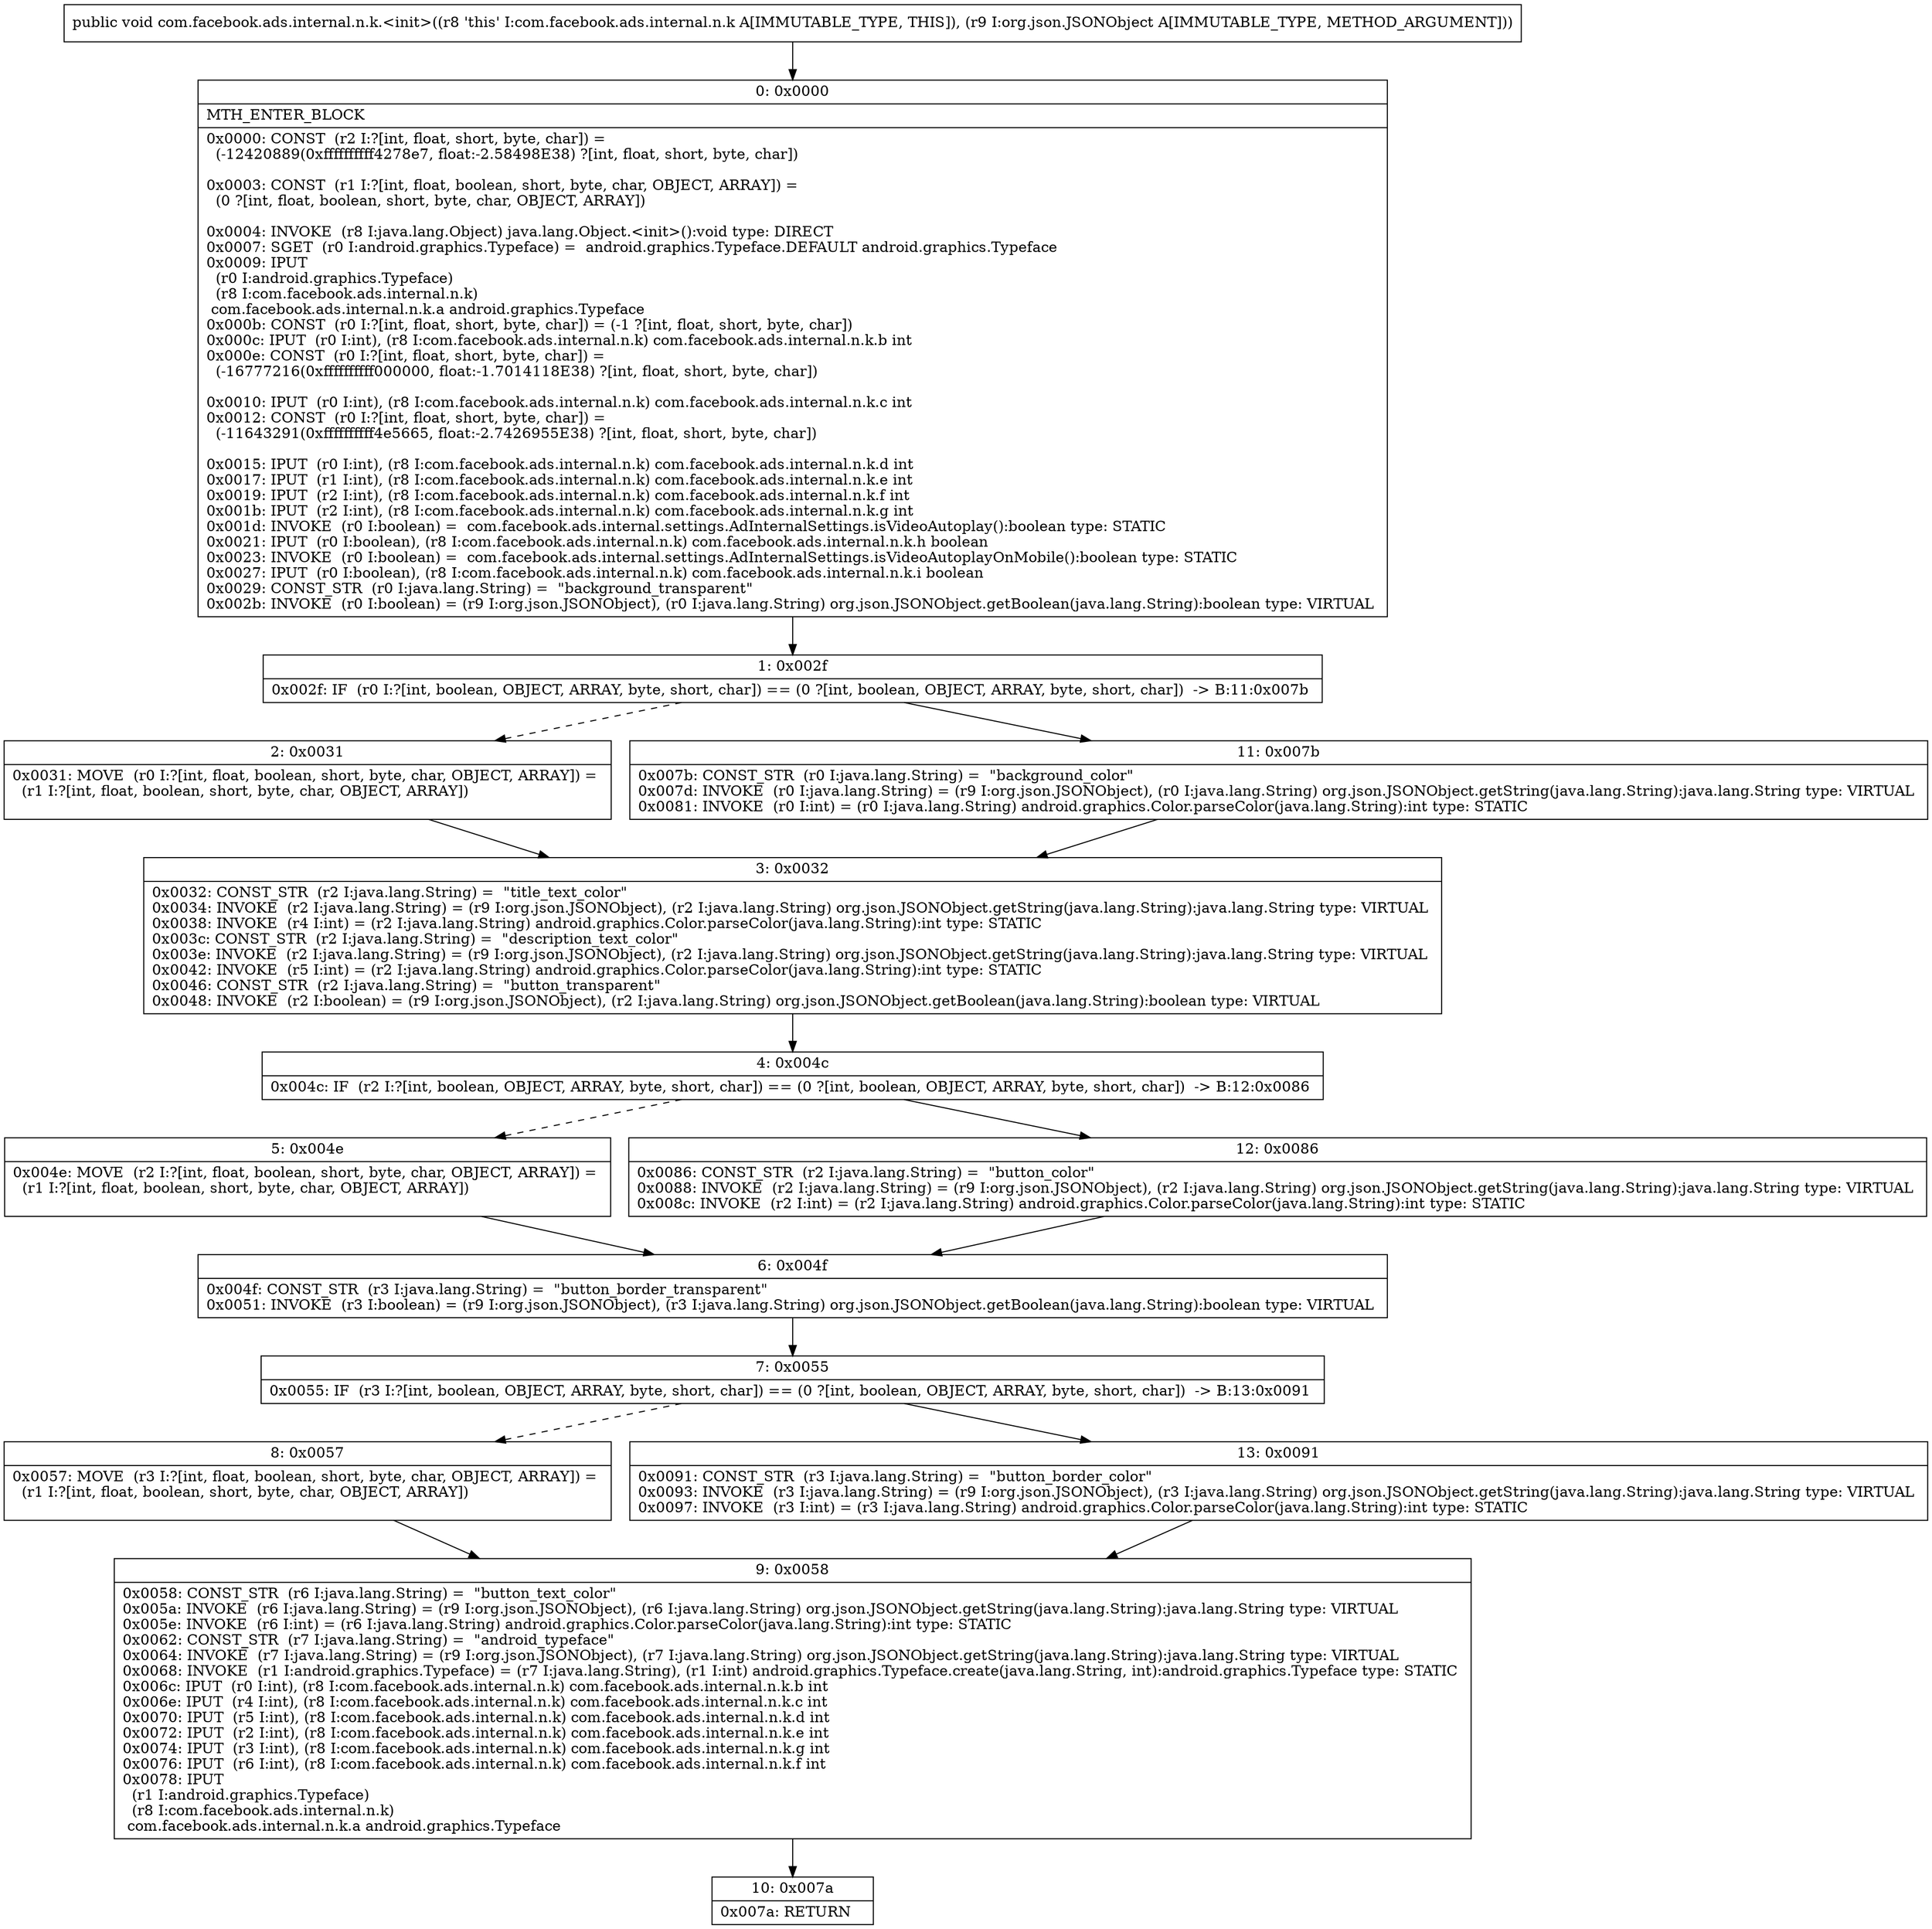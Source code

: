 digraph "CFG forcom.facebook.ads.internal.n.k.\<init\>(Lorg\/json\/JSONObject;)V" {
Node_0 [shape=record,label="{0\:\ 0x0000|MTH_ENTER_BLOCK\l|0x0000: CONST  (r2 I:?[int, float, short, byte, char]) = \l  (\-12420889(0xffffffffff4278e7, float:\-2.58498E38) ?[int, float, short, byte, char])\l \l0x0003: CONST  (r1 I:?[int, float, boolean, short, byte, char, OBJECT, ARRAY]) = \l  (0 ?[int, float, boolean, short, byte, char, OBJECT, ARRAY])\l \l0x0004: INVOKE  (r8 I:java.lang.Object) java.lang.Object.\<init\>():void type: DIRECT \l0x0007: SGET  (r0 I:android.graphics.Typeface) =  android.graphics.Typeface.DEFAULT android.graphics.Typeface \l0x0009: IPUT  \l  (r0 I:android.graphics.Typeface)\l  (r8 I:com.facebook.ads.internal.n.k)\l com.facebook.ads.internal.n.k.a android.graphics.Typeface \l0x000b: CONST  (r0 I:?[int, float, short, byte, char]) = (\-1 ?[int, float, short, byte, char]) \l0x000c: IPUT  (r0 I:int), (r8 I:com.facebook.ads.internal.n.k) com.facebook.ads.internal.n.k.b int \l0x000e: CONST  (r0 I:?[int, float, short, byte, char]) = \l  (\-16777216(0xffffffffff000000, float:\-1.7014118E38) ?[int, float, short, byte, char])\l \l0x0010: IPUT  (r0 I:int), (r8 I:com.facebook.ads.internal.n.k) com.facebook.ads.internal.n.k.c int \l0x0012: CONST  (r0 I:?[int, float, short, byte, char]) = \l  (\-11643291(0xffffffffff4e5665, float:\-2.7426955E38) ?[int, float, short, byte, char])\l \l0x0015: IPUT  (r0 I:int), (r8 I:com.facebook.ads.internal.n.k) com.facebook.ads.internal.n.k.d int \l0x0017: IPUT  (r1 I:int), (r8 I:com.facebook.ads.internal.n.k) com.facebook.ads.internal.n.k.e int \l0x0019: IPUT  (r2 I:int), (r8 I:com.facebook.ads.internal.n.k) com.facebook.ads.internal.n.k.f int \l0x001b: IPUT  (r2 I:int), (r8 I:com.facebook.ads.internal.n.k) com.facebook.ads.internal.n.k.g int \l0x001d: INVOKE  (r0 I:boolean) =  com.facebook.ads.internal.settings.AdInternalSettings.isVideoAutoplay():boolean type: STATIC \l0x0021: IPUT  (r0 I:boolean), (r8 I:com.facebook.ads.internal.n.k) com.facebook.ads.internal.n.k.h boolean \l0x0023: INVOKE  (r0 I:boolean) =  com.facebook.ads.internal.settings.AdInternalSettings.isVideoAutoplayOnMobile():boolean type: STATIC \l0x0027: IPUT  (r0 I:boolean), (r8 I:com.facebook.ads.internal.n.k) com.facebook.ads.internal.n.k.i boolean \l0x0029: CONST_STR  (r0 I:java.lang.String) =  \"background_transparent\" \l0x002b: INVOKE  (r0 I:boolean) = (r9 I:org.json.JSONObject), (r0 I:java.lang.String) org.json.JSONObject.getBoolean(java.lang.String):boolean type: VIRTUAL \l}"];
Node_1 [shape=record,label="{1\:\ 0x002f|0x002f: IF  (r0 I:?[int, boolean, OBJECT, ARRAY, byte, short, char]) == (0 ?[int, boolean, OBJECT, ARRAY, byte, short, char])  \-\> B:11:0x007b \l}"];
Node_2 [shape=record,label="{2\:\ 0x0031|0x0031: MOVE  (r0 I:?[int, float, boolean, short, byte, char, OBJECT, ARRAY]) = \l  (r1 I:?[int, float, boolean, short, byte, char, OBJECT, ARRAY])\l \l}"];
Node_3 [shape=record,label="{3\:\ 0x0032|0x0032: CONST_STR  (r2 I:java.lang.String) =  \"title_text_color\" \l0x0034: INVOKE  (r2 I:java.lang.String) = (r9 I:org.json.JSONObject), (r2 I:java.lang.String) org.json.JSONObject.getString(java.lang.String):java.lang.String type: VIRTUAL \l0x0038: INVOKE  (r4 I:int) = (r2 I:java.lang.String) android.graphics.Color.parseColor(java.lang.String):int type: STATIC \l0x003c: CONST_STR  (r2 I:java.lang.String) =  \"description_text_color\" \l0x003e: INVOKE  (r2 I:java.lang.String) = (r9 I:org.json.JSONObject), (r2 I:java.lang.String) org.json.JSONObject.getString(java.lang.String):java.lang.String type: VIRTUAL \l0x0042: INVOKE  (r5 I:int) = (r2 I:java.lang.String) android.graphics.Color.parseColor(java.lang.String):int type: STATIC \l0x0046: CONST_STR  (r2 I:java.lang.String) =  \"button_transparent\" \l0x0048: INVOKE  (r2 I:boolean) = (r9 I:org.json.JSONObject), (r2 I:java.lang.String) org.json.JSONObject.getBoolean(java.lang.String):boolean type: VIRTUAL \l}"];
Node_4 [shape=record,label="{4\:\ 0x004c|0x004c: IF  (r2 I:?[int, boolean, OBJECT, ARRAY, byte, short, char]) == (0 ?[int, boolean, OBJECT, ARRAY, byte, short, char])  \-\> B:12:0x0086 \l}"];
Node_5 [shape=record,label="{5\:\ 0x004e|0x004e: MOVE  (r2 I:?[int, float, boolean, short, byte, char, OBJECT, ARRAY]) = \l  (r1 I:?[int, float, boolean, short, byte, char, OBJECT, ARRAY])\l \l}"];
Node_6 [shape=record,label="{6\:\ 0x004f|0x004f: CONST_STR  (r3 I:java.lang.String) =  \"button_border_transparent\" \l0x0051: INVOKE  (r3 I:boolean) = (r9 I:org.json.JSONObject), (r3 I:java.lang.String) org.json.JSONObject.getBoolean(java.lang.String):boolean type: VIRTUAL \l}"];
Node_7 [shape=record,label="{7\:\ 0x0055|0x0055: IF  (r3 I:?[int, boolean, OBJECT, ARRAY, byte, short, char]) == (0 ?[int, boolean, OBJECT, ARRAY, byte, short, char])  \-\> B:13:0x0091 \l}"];
Node_8 [shape=record,label="{8\:\ 0x0057|0x0057: MOVE  (r3 I:?[int, float, boolean, short, byte, char, OBJECT, ARRAY]) = \l  (r1 I:?[int, float, boolean, short, byte, char, OBJECT, ARRAY])\l \l}"];
Node_9 [shape=record,label="{9\:\ 0x0058|0x0058: CONST_STR  (r6 I:java.lang.String) =  \"button_text_color\" \l0x005a: INVOKE  (r6 I:java.lang.String) = (r9 I:org.json.JSONObject), (r6 I:java.lang.String) org.json.JSONObject.getString(java.lang.String):java.lang.String type: VIRTUAL \l0x005e: INVOKE  (r6 I:int) = (r6 I:java.lang.String) android.graphics.Color.parseColor(java.lang.String):int type: STATIC \l0x0062: CONST_STR  (r7 I:java.lang.String) =  \"android_typeface\" \l0x0064: INVOKE  (r7 I:java.lang.String) = (r9 I:org.json.JSONObject), (r7 I:java.lang.String) org.json.JSONObject.getString(java.lang.String):java.lang.String type: VIRTUAL \l0x0068: INVOKE  (r1 I:android.graphics.Typeface) = (r7 I:java.lang.String), (r1 I:int) android.graphics.Typeface.create(java.lang.String, int):android.graphics.Typeface type: STATIC \l0x006c: IPUT  (r0 I:int), (r8 I:com.facebook.ads.internal.n.k) com.facebook.ads.internal.n.k.b int \l0x006e: IPUT  (r4 I:int), (r8 I:com.facebook.ads.internal.n.k) com.facebook.ads.internal.n.k.c int \l0x0070: IPUT  (r5 I:int), (r8 I:com.facebook.ads.internal.n.k) com.facebook.ads.internal.n.k.d int \l0x0072: IPUT  (r2 I:int), (r8 I:com.facebook.ads.internal.n.k) com.facebook.ads.internal.n.k.e int \l0x0074: IPUT  (r3 I:int), (r8 I:com.facebook.ads.internal.n.k) com.facebook.ads.internal.n.k.g int \l0x0076: IPUT  (r6 I:int), (r8 I:com.facebook.ads.internal.n.k) com.facebook.ads.internal.n.k.f int \l0x0078: IPUT  \l  (r1 I:android.graphics.Typeface)\l  (r8 I:com.facebook.ads.internal.n.k)\l com.facebook.ads.internal.n.k.a android.graphics.Typeface \l}"];
Node_10 [shape=record,label="{10\:\ 0x007a|0x007a: RETURN   \l}"];
Node_11 [shape=record,label="{11\:\ 0x007b|0x007b: CONST_STR  (r0 I:java.lang.String) =  \"background_color\" \l0x007d: INVOKE  (r0 I:java.lang.String) = (r9 I:org.json.JSONObject), (r0 I:java.lang.String) org.json.JSONObject.getString(java.lang.String):java.lang.String type: VIRTUAL \l0x0081: INVOKE  (r0 I:int) = (r0 I:java.lang.String) android.graphics.Color.parseColor(java.lang.String):int type: STATIC \l}"];
Node_12 [shape=record,label="{12\:\ 0x0086|0x0086: CONST_STR  (r2 I:java.lang.String) =  \"button_color\" \l0x0088: INVOKE  (r2 I:java.lang.String) = (r9 I:org.json.JSONObject), (r2 I:java.lang.String) org.json.JSONObject.getString(java.lang.String):java.lang.String type: VIRTUAL \l0x008c: INVOKE  (r2 I:int) = (r2 I:java.lang.String) android.graphics.Color.parseColor(java.lang.String):int type: STATIC \l}"];
Node_13 [shape=record,label="{13\:\ 0x0091|0x0091: CONST_STR  (r3 I:java.lang.String) =  \"button_border_color\" \l0x0093: INVOKE  (r3 I:java.lang.String) = (r9 I:org.json.JSONObject), (r3 I:java.lang.String) org.json.JSONObject.getString(java.lang.String):java.lang.String type: VIRTUAL \l0x0097: INVOKE  (r3 I:int) = (r3 I:java.lang.String) android.graphics.Color.parseColor(java.lang.String):int type: STATIC \l}"];
MethodNode[shape=record,label="{public void com.facebook.ads.internal.n.k.\<init\>((r8 'this' I:com.facebook.ads.internal.n.k A[IMMUTABLE_TYPE, THIS]), (r9 I:org.json.JSONObject A[IMMUTABLE_TYPE, METHOD_ARGUMENT])) }"];
MethodNode -> Node_0;
Node_0 -> Node_1;
Node_1 -> Node_2[style=dashed];
Node_1 -> Node_11;
Node_2 -> Node_3;
Node_3 -> Node_4;
Node_4 -> Node_5[style=dashed];
Node_4 -> Node_12;
Node_5 -> Node_6;
Node_6 -> Node_7;
Node_7 -> Node_8[style=dashed];
Node_7 -> Node_13;
Node_8 -> Node_9;
Node_9 -> Node_10;
Node_11 -> Node_3;
Node_12 -> Node_6;
Node_13 -> Node_9;
}


